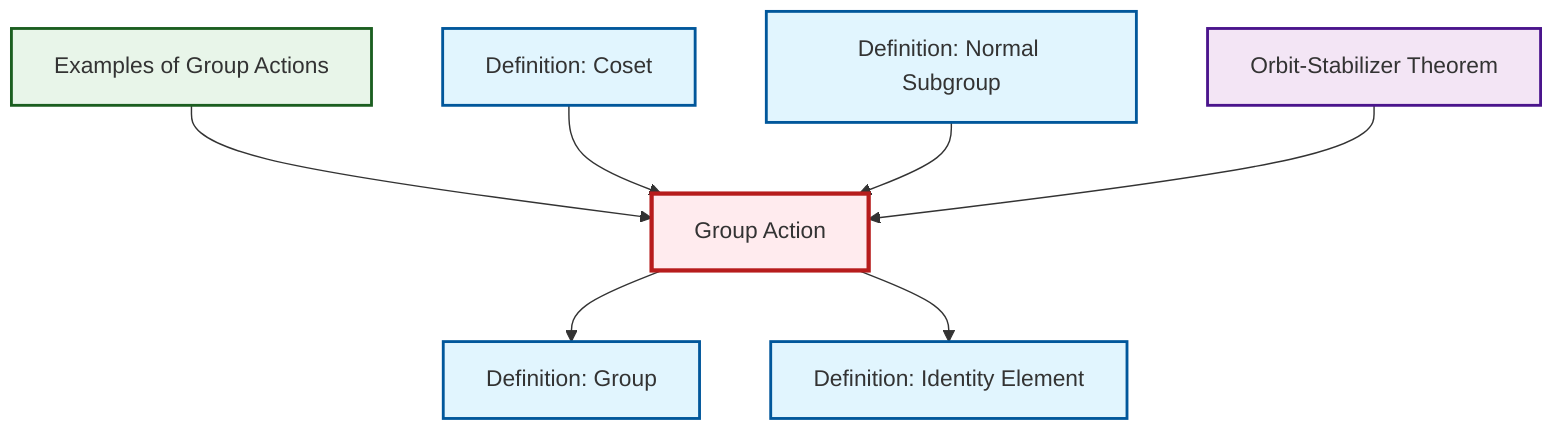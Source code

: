 graph TD
    classDef definition fill:#e1f5fe,stroke:#01579b,stroke-width:2px
    classDef theorem fill:#f3e5f5,stroke:#4a148c,stroke-width:2px
    classDef axiom fill:#fff3e0,stroke:#e65100,stroke-width:2px
    classDef example fill:#e8f5e9,stroke:#1b5e20,stroke-width:2px
    classDef current fill:#ffebee,stroke:#b71c1c,stroke-width:3px
    ex-group-action-examples["Examples of Group Actions"]:::example
    def-normal-subgroup["Definition: Normal Subgroup"]:::definition
    def-group["Definition: Group"]:::definition
    def-group-action["Group Action"]:::definition
    def-identity-element["Definition: Identity Element"]:::definition
    def-coset["Definition: Coset"]:::definition
    thm-orbit-stabilizer["Orbit-Stabilizer Theorem"]:::theorem
    ex-group-action-examples --> def-group-action
    def-group-action --> def-group
    def-coset --> def-group-action
    def-normal-subgroup --> def-group-action
    def-group-action --> def-identity-element
    thm-orbit-stabilizer --> def-group-action
    class def-group-action current